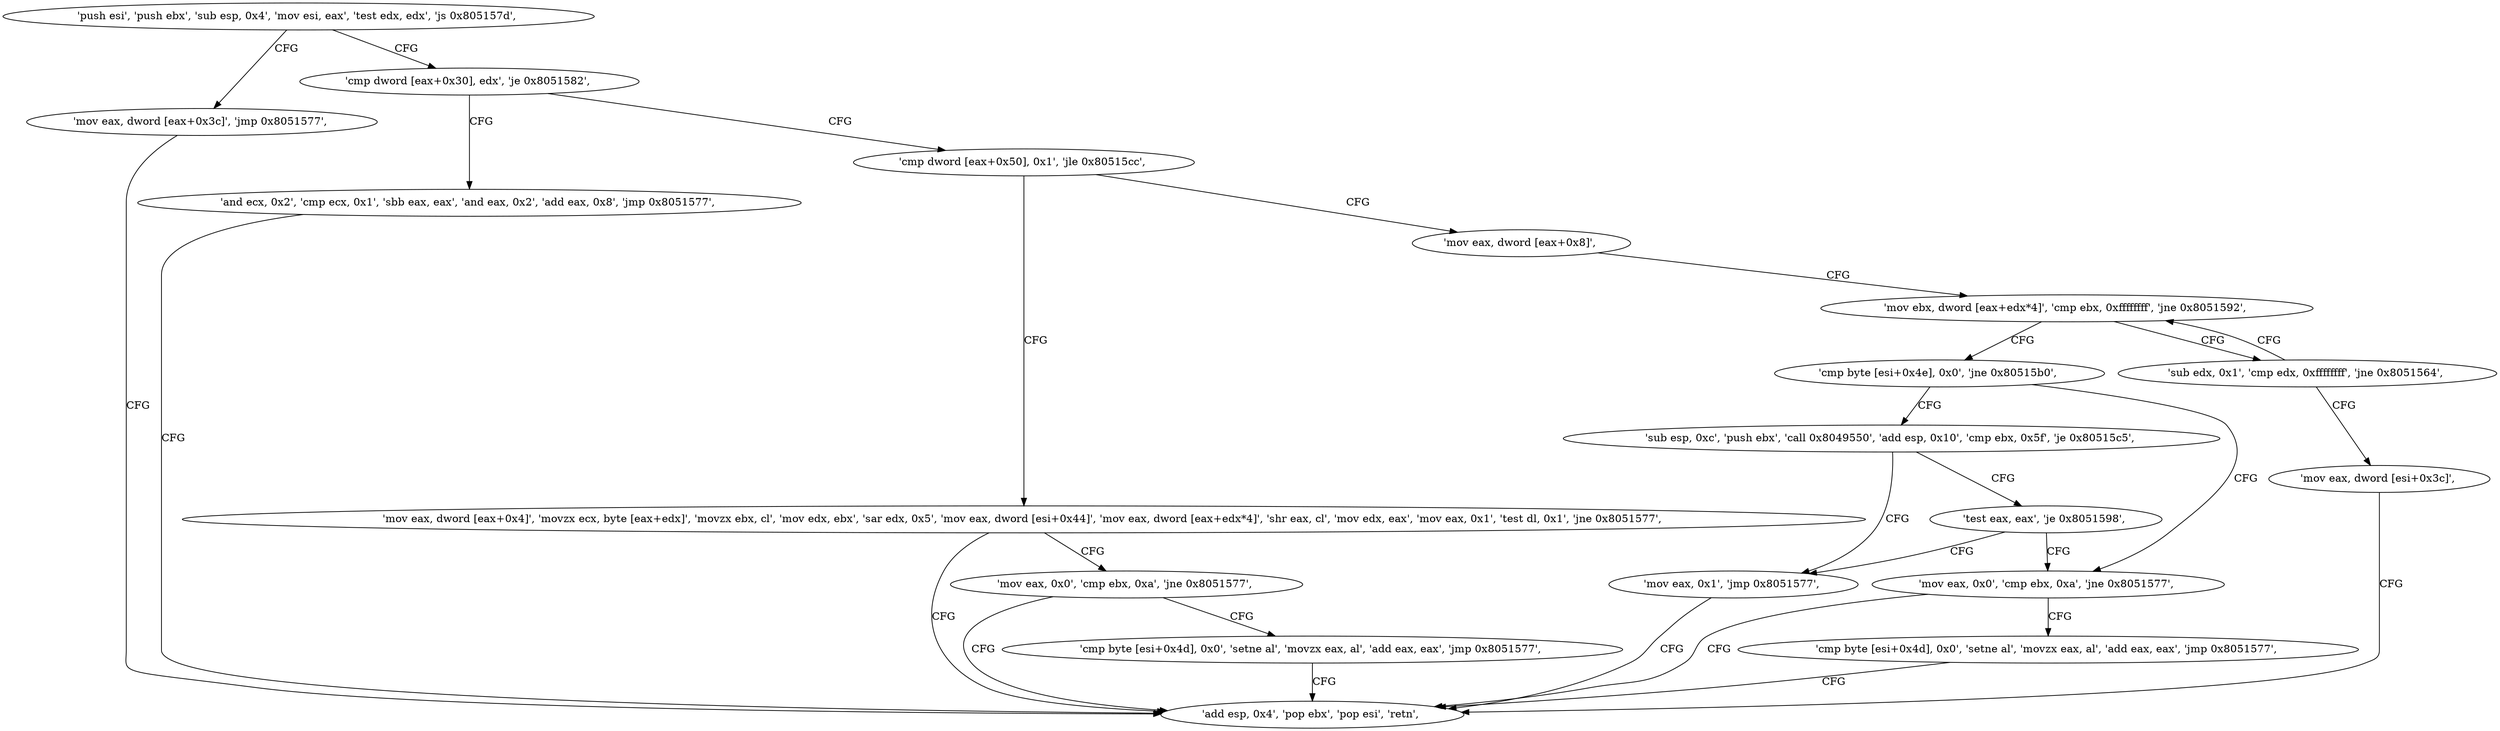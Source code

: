 digraph "func" {
"134550859" [label = "'push esi', 'push ebx', 'sub esp, 0x4', 'mov esi, eax', 'test edx, edx', 'js 0x805157d', " ]
"134550909" [label = "'mov eax, dword [eax+0x3c]', 'jmp 0x8051577', " ]
"134550870" [label = "'cmp dword [eax+0x30], edx', 'je 0x8051582', " ]
"134550903" [label = "'add esp, 0x4', 'pop ebx', 'pop esi', 'retn', " ]
"134550914" [label = "'and ecx, 0x2', 'cmp ecx, 0x1', 'sbb eax, eax', 'and eax, 0x2', 'add eax, 0x8', 'jmp 0x8051577', " ]
"134550875" [label = "'cmp dword [eax+0x50], 0x1', 'jle 0x80515cc', " ]
"134550988" [label = "'mov eax, dword [eax+0x4]', 'movzx ecx, byte [eax+edx]', 'movzx ebx, cl', 'mov edx, ebx', 'sar edx, 0x5', 'mov eax, dword [esi+0x44]', 'mov eax, dword [eax+edx*4]', 'shr eax, cl', 'mov edx, eax', 'mov eax, 0x1', 'test dl, 0x1', 'jne 0x8051577', " ]
"134550881" [label = "'mov eax, dword [eax+0x8]', " ]
"134551023" [label = "'mov eax, 0x0', 'cmp ebx, 0xa', 'jne 0x8051577', " ]
"134550884" [label = "'mov ebx, dword [eax+edx*4]', 'cmp ebx, 0xffffffff', 'jne 0x8051592', " ]
"134551037" [label = "'cmp byte [esi+0x4d], 0x0', 'setne al', 'movzx eax, al', 'add eax, eax', 'jmp 0x8051577', " ]
"134550930" [label = "'cmp byte [esi+0x4e], 0x0', 'jne 0x80515b0', " ]
"134550960" [label = "'sub esp, 0xc', 'push ebx', 'call 0x8049550', 'add esp, 0x10', 'cmp ebx, 0x5f', 'je 0x80515c5', " ]
"134550936" [label = "'mov eax, 0x0', 'cmp ebx, 0xa', 'jne 0x8051577', " ]
"134550892" [label = "'sub edx, 0x1', 'cmp edx, 0xffffffff', 'jne 0x8051564', " ]
"134550900" [label = "'mov eax, dword [esi+0x3c]', " ]
"134550981" [label = "'mov eax, 0x1', 'jmp 0x8051577', " ]
"134550977" [label = "'test eax, eax', 'je 0x8051598', " ]
"134550946" [label = "'cmp byte [esi+0x4d], 0x0', 'setne al', 'movzx eax, al', 'add eax, eax', 'jmp 0x8051577', " ]
"134550859" -> "134550909" [ label = "CFG" ]
"134550859" -> "134550870" [ label = "CFG" ]
"134550909" -> "134550903" [ label = "CFG" ]
"134550870" -> "134550914" [ label = "CFG" ]
"134550870" -> "134550875" [ label = "CFG" ]
"134550914" -> "134550903" [ label = "CFG" ]
"134550875" -> "134550988" [ label = "CFG" ]
"134550875" -> "134550881" [ label = "CFG" ]
"134550988" -> "134550903" [ label = "CFG" ]
"134550988" -> "134551023" [ label = "CFG" ]
"134550881" -> "134550884" [ label = "CFG" ]
"134551023" -> "134550903" [ label = "CFG" ]
"134551023" -> "134551037" [ label = "CFG" ]
"134550884" -> "134550930" [ label = "CFG" ]
"134550884" -> "134550892" [ label = "CFG" ]
"134551037" -> "134550903" [ label = "CFG" ]
"134550930" -> "134550960" [ label = "CFG" ]
"134550930" -> "134550936" [ label = "CFG" ]
"134550960" -> "134550981" [ label = "CFG" ]
"134550960" -> "134550977" [ label = "CFG" ]
"134550936" -> "134550903" [ label = "CFG" ]
"134550936" -> "134550946" [ label = "CFG" ]
"134550892" -> "134550884" [ label = "CFG" ]
"134550892" -> "134550900" [ label = "CFG" ]
"134550900" -> "134550903" [ label = "CFG" ]
"134550981" -> "134550903" [ label = "CFG" ]
"134550977" -> "134550936" [ label = "CFG" ]
"134550977" -> "134550981" [ label = "CFG" ]
"134550946" -> "134550903" [ label = "CFG" ]
}
